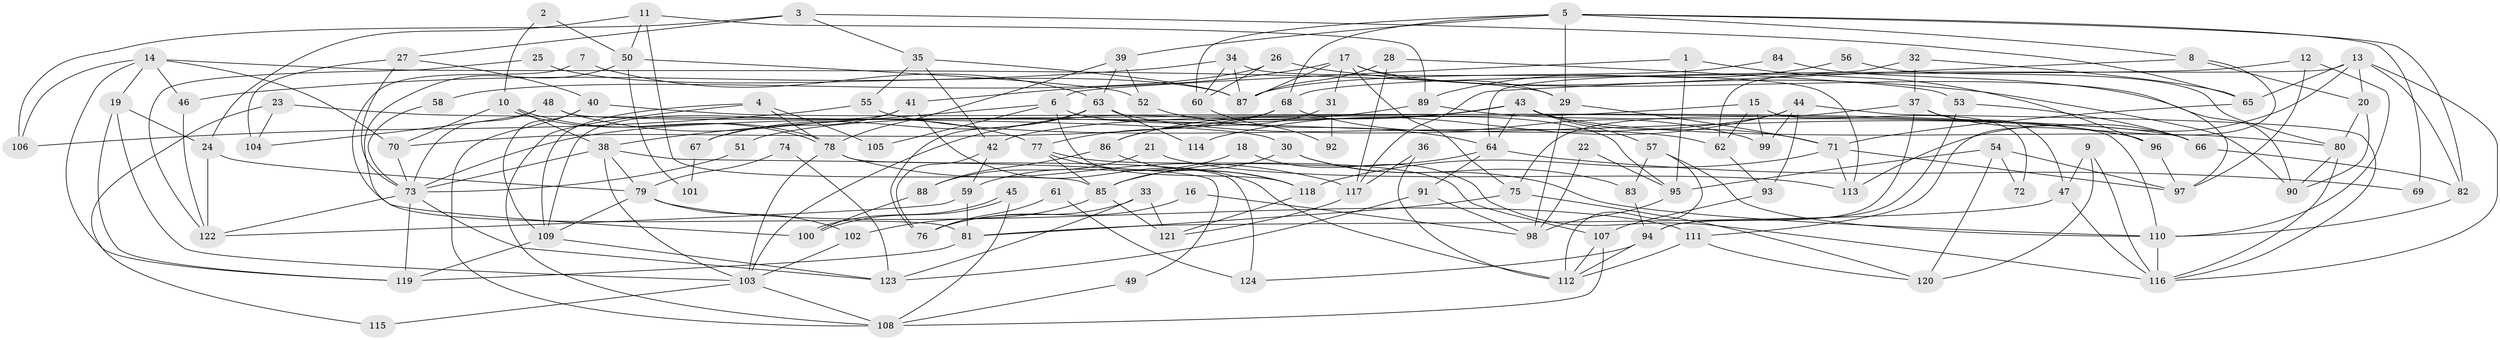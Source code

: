 // Generated by graph-tools (version 1.1) at 2025/15/03/09/25 04:15:17]
// undirected, 124 vertices, 248 edges
graph export_dot {
graph [start="1"]
  node [color=gray90,style=filled];
  1;
  2;
  3;
  4;
  5;
  6;
  7;
  8;
  9;
  10;
  11;
  12;
  13;
  14;
  15;
  16;
  17;
  18;
  19;
  20;
  21;
  22;
  23;
  24;
  25;
  26;
  27;
  28;
  29;
  30;
  31;
  32;
  33;
  34;
  35;
  36;
  37;
  38;
  39;
  40;
  41;
  42;
  43;
  44;
  45;
  46;
  47;
  48;
  49;
  50;
  51;
  52;
  53;
  54;
  55;
  56;
  57;
  58;
  59;
  60;
  61;
  62;
  63;
  64;
  65;
  66;
  67;
  68;
  69;
  70;
  71;
  72;
  73;
  74;
  75;
  76;
  77;
  78;
  79;
  80;
  81;
  82;
  83;
  84;
  85;
  86;
  87;
  88;
  89;
  90;
  91;
  92;
  93;
  94;
  95;
  96;
  97;
  98;
  99;
  100;
  101;
  102;
  103;
  104;
  105;
  106;
  107;
  108;
  109;
  110;
  111;
  112;
  113;
  114;
  115;
  116;
  117;
  118;
  119;
  120;
  121;
  122;
  123;
  124;
  1 -- 95;
  1 -- 6;
  1 -- 96;
  2 -- 10;
  2 -- 50;
  3 -- 27;
  3 -- 65;
  3 -- 35;
  3 -- 106;
  4 -- 78;
  4 -- 109;
  4 -- 105;
  4 -- 108;
  5 -- 82;
  5 -- 68;
  5 -- 8;
  5 -- 29;
  5 -- 39;
  5 -- 60;
  5 -- 69;
  6 -- 118;
  6 -- 38;
  6 -- 95;
  6 -- 105;
  7 -- 63;
  7 -- 81;
  8 -- 20;
  8 -- 111;
  8 -- 117;
  9 -- 47;
  9 -- 116;
  9 -- 120;
  10 -- 70;
  10 -- 78;
  10 -- 78;
  10 -- 38;
  11 -- 85;
  11 -- 89;
  11 -- 24;
  11 -- 50;
  12 -- 97;
  12 -- 68;
  12 -- 110;
  13 -- 64;
  13 -- 116;
  13 -- 20;
  13 -- 65;
  13 -- 82;
  13 -- 113;
  14 -- 119;
  14 -- 19;
  14 -- 29;
  14 -- 46;
  14 -- 70;
  14 -- 106;
  15 -- 62;
  15 -- 42;
  15 -- 72;
  15 -- 99;
  16 -- 98;
  16 -- 76;
  17 -- 41;
  17 -- 29;
  17 -- 31;
  17 -- 75;
  17 -- 87;
  17 -- 90;
  18 -- 116;
  18 -- 59;
  19 -- 103;
  19 -- 119;
  19 -- 24;
  20 -- 90;
  20 -- 80;
  21 -- 88;
  21 -- 113;
  22 -- 98;
  22 -- 95;
  23 -- 30;
  23 -- 104;
  23 -- 115;
  24 -- 79;
  24 -- 122;
  25 -- 122;
  25 -- 87;
  26 -- 90;
  26 -- 60;
  26 -- 58;
  27 -- 40;
  27 -- 73;
  27 -- 104;
  28 -- 117;
  28 -- 87;
  28 -- 53;
  29 -- 71;
  29 -- 98;
  30 -- 110;
  30 -- 85;
  30 -- 83;
  31 -- 86;
  31 -- 92;
  32 -- 65;
  32 -- 37;
  32 -- 62;
  33 -- 123;
  33 -- 121;
  33 -- 76;
  34 -- 113;
  34 -- 46;
  34 -- 60;
  34 -- 87;
  35 -- 87;
  35 -- 42;
  35 -- 55;
  36 -- 112;
  36 -- 117;
  37 -- 75;
  37 -- 94;
  37 -- 47;
  37 -- 66;
  38 -- 79;
  38 -- 49;
  38 -- 73;
  38 -- 103;
  39 -- 78;
  39 -- 52;
  39 -- 63;
  40 -- 66;
  40 -- 109;
  40 -- 108;
  41 -- 112;
  41 -- 109;
  41 -- 67;
  42 -- 59;
  42 -- 76;
  43 -- 57;
  43 -- 71;
  43 -- 64;
  43 -- 73;
  43 -- 80;
  43 -- 86;
  44 -- 116;
  44 -- 99;
  44 -- 51;
  44 -- 93;
  44 -- 114;
  45 -- 100;
  45 -- 100;
  45 -- 108;
  46 -- 122;
  47 -- 116;
  47 -- 81;
  48 -- 73;
  48 -- 110;
  48 -- 77;
  48 -- 104;
  49 -- 108;
  50 -- 52;
  50 -- 100;
  50 -- 101;
  51 -- 73;
  52 -- 64;
  53 -- 94;
  53 -- 66;
  54 -- 95;
  54 -- 120;
  54 -- 72;
  54 -- 97;
  55 -- 106;
  55 -- 62;
  56 -- 80;
  56 -- 89;
  57 -- 112;
  57 -- 110;
  57 -- 83;
  58 -- 73;
  59 -- 81;
  59 -- 122;
  60 -- 92;
  61 -- 124;
  61 -- 76;
  62 -- 93;
  63 -- 76;
  63 -- 67;
  63 -- 96;
  63 -- 114;
  64 -- 85;
  64 -- 69;
  64 -- 91;
  65 -- 71;
  66 -- 82;
  67 -- 101;
  68 -- 70;
  68 -- 77;
  68 -- 99;
  70 -- 73;
  71 -- 97;
  71 -- 113;
  71 -- 118;
  73 -- 119;
  73 -- 122;
  73 -- 123;
  74 -- 123;
  74 -- 79;
  75 -- 120;
  75 -- 81;
  77 -- 107;
  77 -- 85;
  77 -- 118;
  78 -- 103;
  78 -- 117;
  78 -- 124;
  79 -- 102;
  79 -- 109;
  79 -- 111;
  80 -- 90;
  80 -- 116;
  81 -- 119;
  82 -- 110;
  83 -- 94;
  84 -- 87;
  84 -- 97;
  85 -- 121;
  85 -- 102;
  86 -- 118;
  86 -- 88;
  88 -- 100;
  89 -- 103;
  89 -- 96;
  91 -- 123;
  91 -- 98;
  93 -- 107;
  94 -- 112;
  94 -- 124;
  95 -- 98;
  96 -- 97;
  102 -- 103;
  103 -- 108;
  103 -- 115;
  107 -- 108;
  107 -- 112;
  109 -- 119;
  109 -- 123;
  110 -- 116;
  111 -- 112;
  111 -- 120;
  117 -- 121;
  118 -- 121;
}
